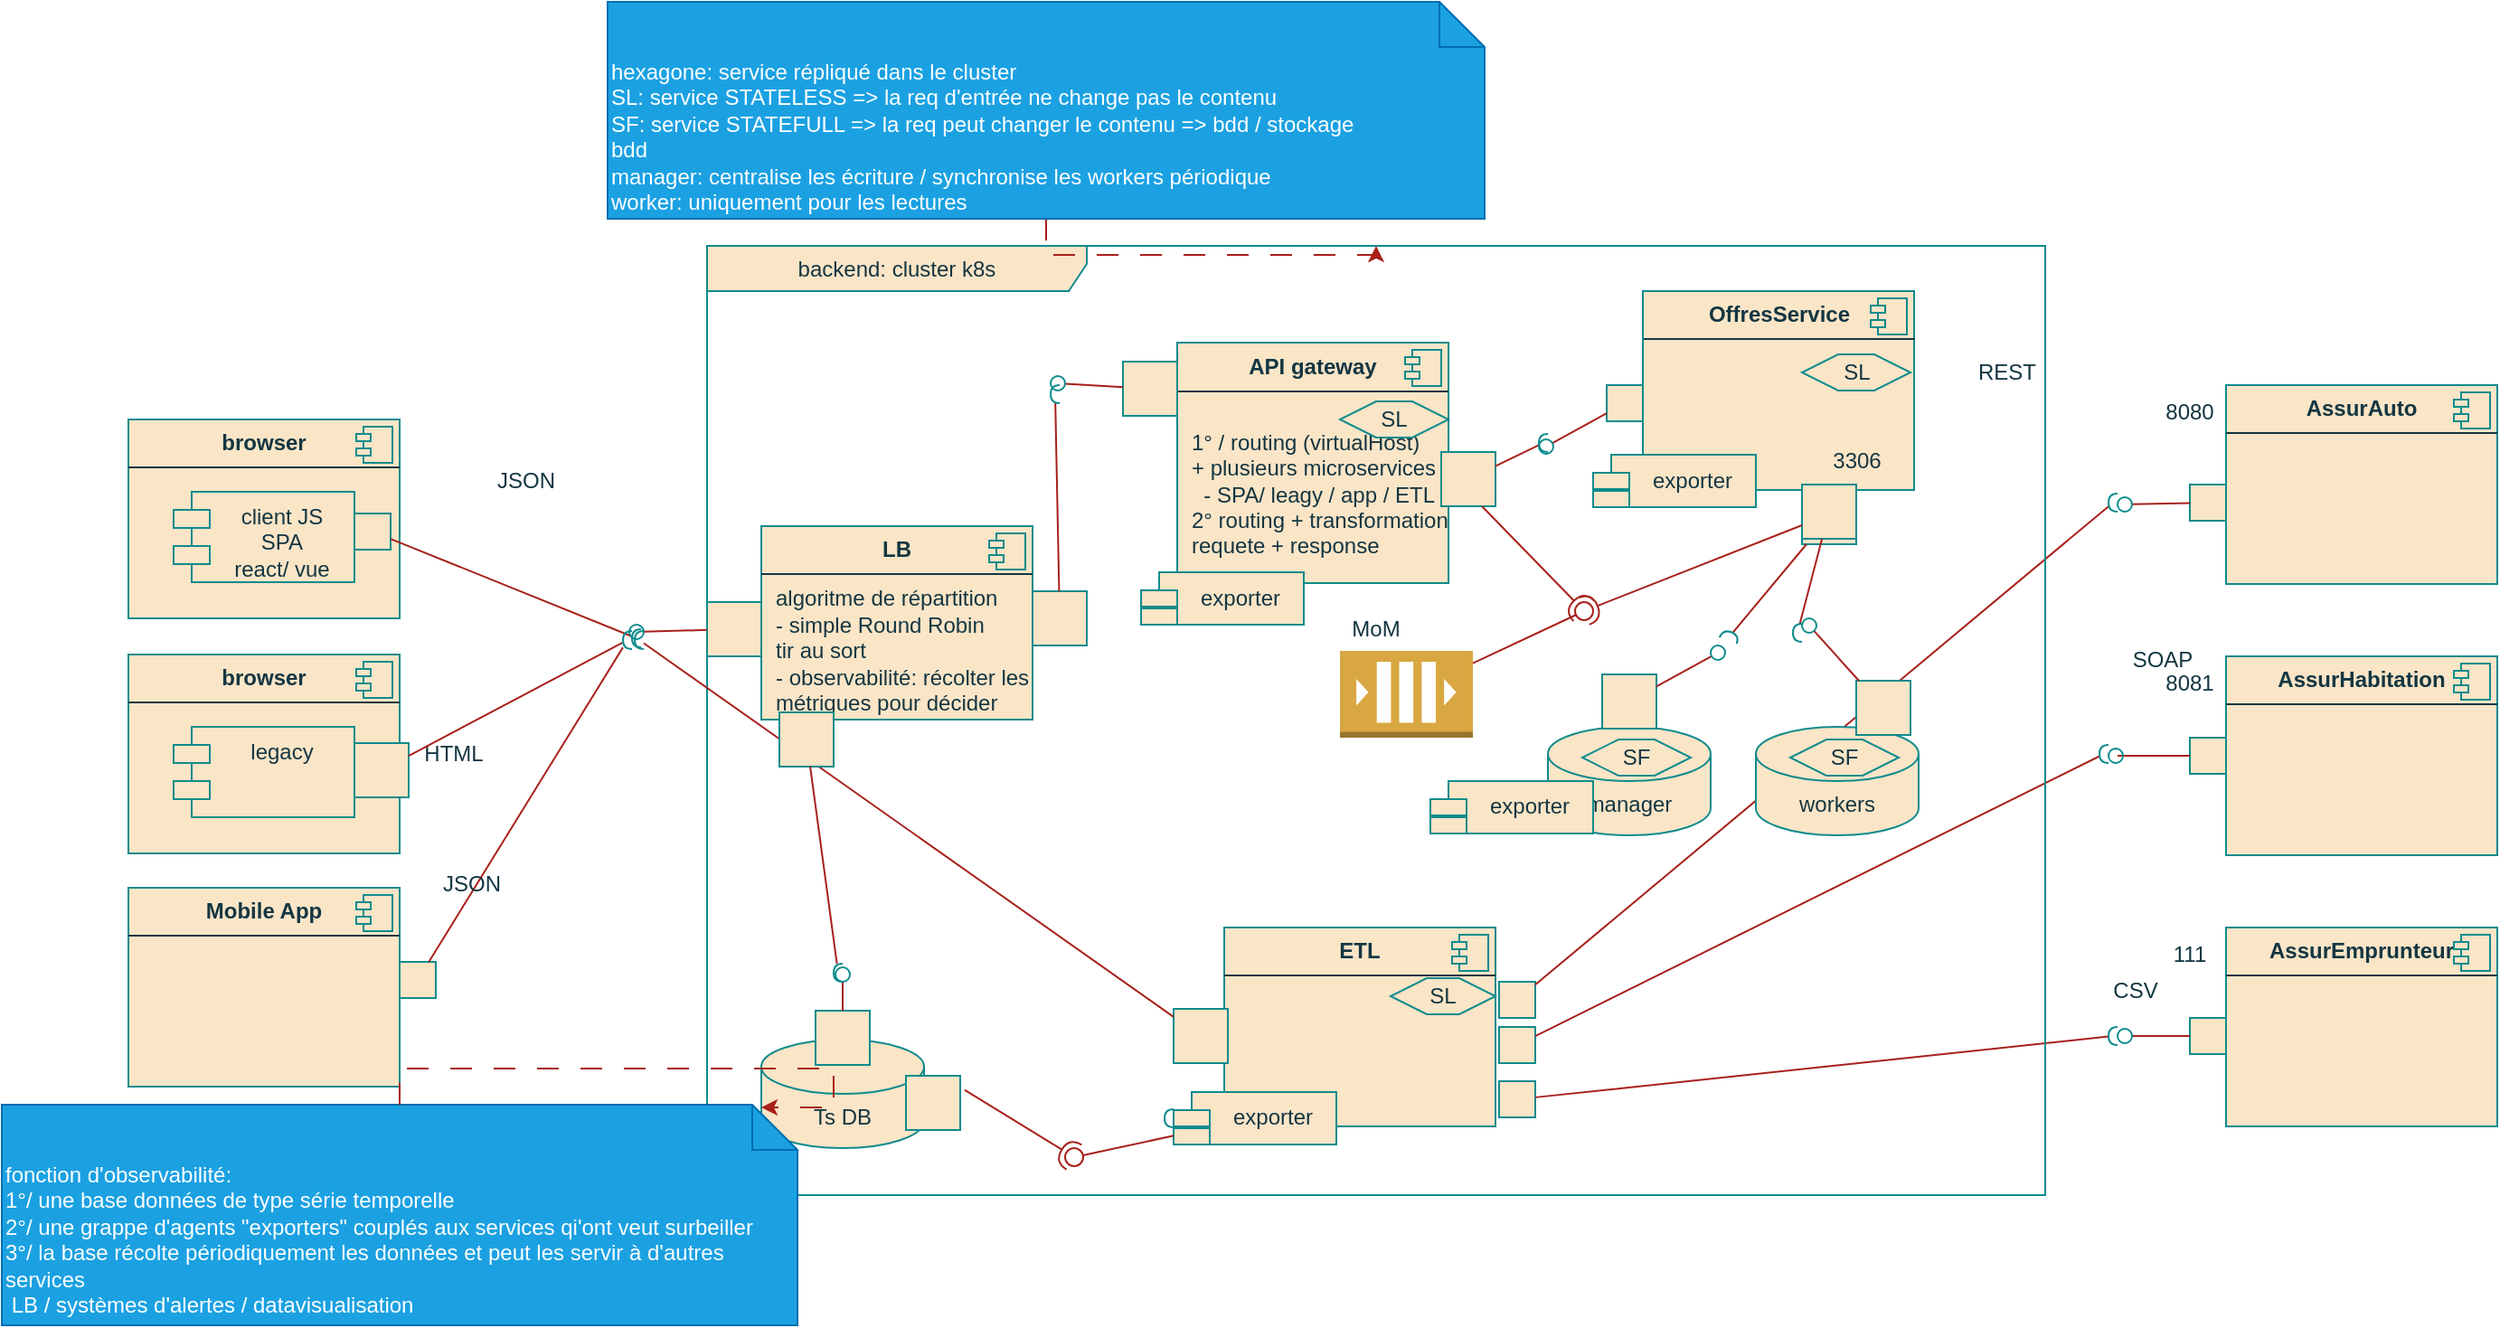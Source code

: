 <mxfile version="28.2.8">
  <diagram name="Page-1" id="EYg3MqegUCzYYS_CXkTB">
    <mxGraphModel dx="2543" dy="912" grid="1" gridSize="10" guides="1" tooltips="1" connect="1" arrows="1" fold="1" page="1" pageScale="1" pageWidth="827" pageHeight="1169" math="0" shadow="0">
      <root>
        <mxCell id="0" />
        <mxCell id="1" parent="0" />
        <mxCell id="wHHLx8FjQf187PXlfKUF-317" value="&lt;p style=&quot;margin:0px;margin-top:6px;text-align:center;&quot;&gt;&lt;b&gt;browser&lt;/b&gt;&lt;/p&gt;&lt;hr size=&quot;1&quot; style=&quot;border-style:solid;&quot;&gt;&lt;p style=&quot;margin:0px;margin-left:8px;&quot;&gt;&lt;br&gt;&lt;/p&gt;" style="align=left;overflow=fill;html=1;dropTarget=0;whiteSpace=wrap;strokeColor=#0F8B8D;fontColor=#143642;fillColor=#FAE5C7;labelBackgroundColor=none;" parent="1" vertex="1">
          <mxGeometry x="-400" y="341" width="150" height="110" as="geometry" />
        </mxCell>
        <mxCell id="wHHLx8FjQf187PXlfKUF-318" value="" style="shape=component;jettyWidth=8;jettyHeight=4;strokeColor=#0F8B8D;fontColor=#143642;fillColor=#FAE5C7;labelBackgroundColor=none;" parent="wHHLx8FjQf187PXlfKUF-317" vertex="1">
          <mxGeometry x="1" width="20" height="20" relative="1" as="geometry">
            <mxPoint x="-24" y="4" as="offset" />
          </mxGeometry>
        </mxCell>
        <mxCell id="wHHLx8FjQf187PXlfKUF-319" value="&lt;p style=&quot;margin:0px;margin-top:6px;text-align:center;&quot;&gt;&lt;b&gt;Mobile App&lt;/b&gt;&lt;/p&gt;&lt;hr size=&quot;1&quot; style=&quot;border-style:solid;&quot;&gt;&lt;p style=&quot;margin:0px;margin-left:8px;&quot;&gt;&lt;br&gt;&lt;/p&gt;" style="align=left;overflow=fill;html=1;dropTarget=0;whiteSpace=wrap;strokeColor=#0F8B8D;fontColor=#143642;fillColor=#FAE5C7;labelBackgroundColor=none;" parent="1" vertex="1">
          <mxGeometry x="-400" y="600" width="150" height="110" as="geometry" />
        </mxCell>
        <mxCell id="wHHLx8FjQf187PXlfKUF-320" value="" style="shape=component;jettyWidth=8;jettyHeight=4;strokeColor=#0F8B8D;fontColor=#143642;fillColor=#FAE5C7;labelBackgroundColor=none;" parent="wHHLx8FjQf187PXlfKUF-319" vertex="1">
          <mxGeometry x="1" width="20" height="20" relative="1" as="geometry">
            <mxPoint x="-24" y="4" as="offset" />
          </mxGeometry>
        </mxCell>
        <mxCell id="wHHLx8FjQf187PXlfKUF-321" value="&lt;div&gt;client JS&lt;/div&gt;&lt;div&gt;SPA&lt;/div&gt;&lt;div&gt;react/ vue&lt;/div&gt;" style="shape=module;align=left;spacingLeft=20;align=center;verticalAlign=top;whiteSpace=wrap;html=1;strokeColor=#0F8B8D;fontColor=#143642;fillColor=#FAE5C7;labelBackgroundColor=none;" parent="1" vertex="1">
          <mxGeometry x="-375" y="381" width="100" height="50" as="geometry" />
        </mxCell>
        <mxCell id="wHHLx8FjQf187PXlfKUF-322" value="&lt;p style=&quot;margin:0px;margin-top:6px;text-align:center;&quot;&gt;&lt;b&gt;OffresService&lt;/b&gt;&lt;/p&gt;&lt;hr size=&quot;1&quot; style=&quot;border-style:solid;&quot;&gt;&lt;p style=&quot;margin:0px;margin-left:8px;&quot;&gt;&lt;br&gt;&lt;/p&gt;" style="align=left;overflow=fill;html=1;dropTarget=0;whiteSpace=wrap;strokeColor=#0F8B8D;fontColor=#143642;fillColor=#FAE5C7;labelBackgroundColor=none;" parent="1" vertex="1">
          <mxGeometry x="437.5" y="270" width="150" height="110" as="geometry" />
        </mxCell>
        <mxCell id="wHHLx8FjQf187PXlfKUF-323" value="" style="shape=component;jettyWidth=8;jettyHeight=4;strokeColor=#0F8B8D;fontColor=#143642;fillColor=#FAE5C7;labelBackgroundColor=none;" parent="wHHLx8FjQf187PXlfKUF-322" vertex="1">
          <mxGeometry x="1" width="20" height="20" relative="1" as="geometry">
            <mxPoint x="-24" y="4" as="offset" />
          </mxGeometry>
        </mxCell>
        <mxCell id="wHHLx8FjQf187PXlfKUF-324" value="&lt;p style=&quot;margin:0px;margin-top:6px;text-align:center;&quot;&gt;&lt;b&gt;AssurAuto&lt;/b&gt;&lt;/p&gt;&lt;hr size=&quot;1&quot; style=&quot;border-style:solid;&quot;&gt;&lt;p style=&quot;margin:0px;margin-left:8px;&quot;&gt;&lt;br&gt;&lt;/p&gt;" style="align=left;overflow=fill;html=1;dropTarget=0;whiteSpace=wrap;strokeColor=#0F8B8D;fontColor=#143642;fillColor=#FAE5C7;labelBackgroundColor=none;" parent="1" vertex="1">
          <mxGeometry x="760" y="322" width="150" height="110" as="geometry" />
        </mxCell>
        <mxCell id="wHHLx8FjQf187PXlfKUF-325" value="" style="shape=component;jettyWidth=8;jettyHeight=4;strokeColor=#0F8B8D;fontColor=#143642;fillColor=#FAE5C7;labelBackgroundColor=none;" parent="wHHLx8FjQf187PXlfKUF-324" vertex="1">
          <mxGeometry x="1" width="20" height="20" relative="1" as="geometry">
            <mxPoint x="-24" y="4" as="offset" />
          </mxGeometry>
        </mxCell>
        <mxCell id="wHHLx8FjQf187PXlfKUF-326" value="&lt;p style=&quot;margin:0px;margin-top:6px;text-align:center;&quot;&gt;&lt;b&gt;AssurHabitation&lt;/b&gt;&lt;/p&gt;&lt;hr size=&quot;1&quot; style=&quot;border-style:solid;&quot;&gt;&lt;p style=&quot;margin:0px;margin-left:8px;&quot;&gt;&lt;br&gt;&lt;/p&gt;" style="align=left;overflow=fill;html=1;dropTarget=0;whiteSpace=wrap;strokeColor=#0F8B8D;fontColor=#143642;fillColor=#FAE5C7;labelBackgroundColor=none;" parent="1" vertex="1">
          <mxGeometry x="760" y="472" width="150" height="110" as="geometry" />
        </mxCell>
        <mxCell id="wHHLx8FjQf187PXlfKUF-327" value="" style="shape=component;jettyWidth=8;jettyHeight=4;strokeColor=#0F8B8D;fontColor=#143642;fillColor=#FAE5C7;labelBackgroundColor=none;" parent="wHHLx8FjQf187PXlfKUF-326" vertex="1">
          <mxGeometry x="1" width="20" height="20" relative="1" as="geometry">
            <mxPoint x="-24" y="4" as="offset" />
          </mxGeometry>
        </mxCell>
        <mxCell id="wHHLx8FjQf187PXlfKUF-328" value="&lt;p style=&quot;margin:0px;margin-top:6px;text-align:center;&quot;&gt;&lt;b&gt;AssurEmprunteur&lt;/b&gt;&lt;/p&gt;&lt;hr size=&quot;1&quot; style=&quot;border-style:solid;&quot;&gt;&lt;p style=&quot;margin:0px;margin-left:8px;&quot;&gt;&lt;br&gt;&lt;/p&gt;" style="align=left;overflow=fill;html=1;dropTarget=0;whiteSpace=wrap;strokeColor=#0F8B8D;fontColor=#143642;fillColor=#FAE5C7;labelBackgroundColor=none;" parent="1" vertex="1">
          <mxGeometry x="760" y="622" width="150" height="110" as="geometry" />
        </mxCell>
        <mxCell id="wHHLx8FjQf187PXlfKUF-329" value="" style="shape=component;jettyWidth=8;jettyHeight=4;strokeColor=#0F8B8D;fontColor=#143642;fillColor=#FAE5C7;labelBackgroundColor=none;" parent="wHHLx8FjQf187PXlfKUF-328" vertex="1">
          <mxGeometry x="1" width="20" height="20" relative="1" as="geometry">
            <mxPoint x="-24" y="4" as="offset" />
          </mxGeometry>
        </mxCell>
        <mxCell id="wHHLx8FjQf187PXlfKUF-337" value="" style="html=1;rounded=0;strokeColor=#0F8B8D;fontColor=#143642;fillColor=#FAE5C7;labelBackgroundColor=none;" parent="1" vertex="1">
          <mxGeometry x="417.5" y="322" width="20" height="20" as="geometry" />
        </mxCell>
        <mxCell id="wHHLx8FjQf187PXlfKUF-338" value="" style="endArrow=none;html=1;rounded=0;align=center;verticalAlign=top;endFill=0;labelBackgroundColor=none;endSize=2;strokeColor=#A8201A;fontColor=default;fillColor=#FAE5C7;" parent="1" source="wHHLx8FjQf187PXlfKUF-337" target="wHHLx8FjQf187PXlfKUF-339" edge="1">
          <mxGeometry relative="1" as="geometry" />
        </mxCell>
        <mxCell id="wHHLx8FjQf187PXlfKUF-339" value="" style="ellipse;html=1;fontSize=11;align=center;fillColor=none;points=[];aspect=fixed;resizable=0;verticalAlign=bottom;labelPosition=center;verticalLabelPosition=top;flipH=1;strokeColor=#0F8B8D;fontColor=#143642;labelBackgroundColor=none;" parent="1" vertex="1">
          <mxGeometry x="380" y="352" width="8" height="8" as="geometry" />
        </mxCell>
        <mxCell id="wHHLx8FjQf187PXlfKUF-340" value="" style="html=1;rounded=0;strokeColor=#0F8B8D;fontColor=#143642;fillColor=#FAE5C7;labelBackgroundColor=none;" parent="1" vertex="1">
          <mxGeometry x="-275" y="393" width="20" height="20" as="geometry" />
        </mxCell>
        <mxCell id="wHHLx8FjQf187PXlfKUF-341" value="" style="endArrow=none;html=1;rounded=0;align=center;verticalAlign=top;endFill=0;labelBackgroundColor=none;endSize=2;strokeColor=#A8201A;fontColor=default;fillColor=#FAE5C7;" parent="1" source="wHHLx8FjQf187PXlfKUF-340" target="wHHLx8FjQf187PXlfKUF-342" edge="1">
          <mxGeometry relative="1" as="geometry" />
        </mxCell>
        <mxCell id="wHHLx8FjQf187PXlfKUF-342" value="" style="shape=requiredInterface;html=1;fontSize=11;align=center;fillColor=none;points=[];aspect=fixed;resizable=0;verticalAlign=bottom;labelPosition=center;verticalLabelPosition=top;flipH=1;strokeColor=#0F8B8D;fontColor=#143642;labelBackgroundColor=none;" parent="1" vertex="1">
          <mxGeometry x="-121.5" y="457" width="5" height="10" as="geometry" />
        </mxCell>
        <mxCell id="wHHLx8FjQf187PXlfKUF-343" value="" style="html=1;rounded=0;strokeColor=#0F8B8D;fontColor=#143642;fillColor=#FAE5C7;labelBackgroundColor=none;" parent="1" vertex="1">
          <mxGeometry x="-250" y="641" width="20" height="20" as="geometry" />
        </mxCell>
        <mxCell id="wHHLx8FjQf187PXlfKUF-344" value="" style="endArrow=none;html=1;rounded=0;align=center;verticalAlign=top;endFill=0;labelBackgroundColor=none;endSize=2;strokeColor=#A8201A;fontColor=default;fillColor=#FAE5C7;" parent="1" source="wHHLx8FjQf187PXlfKUF-343" target="wHHLx8FjQf187PXlfKUF-345" edge="1">
          <mxGeometry relative="1" as="geometry" />
        </mxCell>
        <mxCell id="wHHLx8FjQf187PXlfKUF-346" value="" style="html=1;rounded=0;strokeColor=#0F8B8D;fontColor=#143642;fillColor=#FAE5C7;labelBackgroundColor=none;" parent="1" vertex="1">
          <mxGeometry x="740" y="377" width="20" height="20" as="geometry" />
        </mxCell>
        <mxCell id="wHHLx8FjQf187PXlfKUF-347" value="" style="endArrow=none;html=1;rounded=0;align=center;verticalAlign=top;endFill=0;labelBackgroundColor=none;endSize=2;strokeColor=#A8201A;fontColor=default;fillColor=#FAE5C7;" parent="1" source="wHHLx8FjQf187PXlfKUF-346" target="wHHLx8FjQf187PXlfKUF-348" edge="1">
          <mxGeometry relative="1" as="geometry" />
        </mxCell>
        <mxCell id="wHHLx8FjQf187PXlfKUF-348" value="" style="ellipse;html=1;fontSize=11;align=center;fillColor=none;points=[];aspect=fixed;resizable=0;verticalAlign=bottom;labelPosition=center;verticalLabelPosition=top;flipH=1;strokeColor=#0F8B8D;fontColor=#143642;labelBackgroundColor=none;" parent="1" vertex="1">
          <mxGeometry x="700" y="384" width="8" height="8" as="geometry" />
        </mxCell>
        <mxCell id="wHHLx8FjQf187PXlfKUF-349" value="" style="html=1;rounded=0;strokeColor=#0F8B8D;fontColor=#143642;fillColor=#FAE5C7;labelBackgroundColor=none;" parent="1" vertex="1">
          <mxGeometry x="358" y="652" width="20" height="20" as="geometry" />
        </mxCell>
        <mxCell id="wHHLx8FjQf187PXlfKUF-350" value="" style="endArrow=none;html=1;rounded=0;align=center;verticalAlign=top;endFill=0;labelBackgroundColor=none;endSize=2;strokeColor=#A8201A;fontColor=default;fillColor=#FAE5C7;" parent="1" source="wHHLx8FjQf187PXlfKUF-349" target="wHHLx8FjQf187PXlfKUF-351" edge="1">
          <mxGeometry relative="1" as="geometry" />
        </mxCell>
        <mxCell id="wHHLx8FjQf187PXlfKUF-351" value="" style="shape=requiredInterface;html=1;fontSize=11;align=center;fillColor=none;points=[];aspect=fixed;resizable=0;verticalAlign=bottom;labelPosition=center;verticalLabelPosition=top;flipH=1;strokeColor=#0F8B8D;fontColor=#143642;labelBackgroundColor=none;" parent="1" vertex="1">
          <mxGeometry x="695" y="382" width="5" height="10" as="geometry" />
        </mxCell>
        <mxCell id="wHHLx8FjQf187PXlfKUF-352" value="" style="html=1;rounded=0;strokeColor=#0F8B8D;fontColor=#143642;fillColor=#FAE5C7;labelBackgroundColor=none;" parent="1" vertex="1">
          <mxGeometry x="358" y="677" width="20" height="20" as="geometry" />
        </mxCell>
        <mxCell id="wHHLx8FjQf187PXlfKUF-353" value="" style="endArrow=none;html=1;rounded=0;align=center;verticalAlign=top;endFill=0;labelBackgroundColor=none;endSize=2;strokeColor=#A8201A;fontColor=default;fillColor=#FAE5C7;" parent="1" source="wHHLx8FjQf187PXlfKUF-352" target="wHHLx8FjQf187PXlfKUF-354" edge="1">
          <mxGeometry relative="1" as="geometry" />
        </mxCell>
        <mxCell id="wHHLx8FjQf187PXlfKUF-354" value="" style="shape=requiredInterface;html=1;fontSize=11;align=center;fillColor=none;points=[];aspect=fixed;resizable=0;verticalAlign=bottom;labelPosition=center;verticalLabelPosition=top;flipH=1;strokeColor=#0F8B8D;fontColor=#143642;labelBackgroundColor=none;" parent="1" vertex="1">
          <mxGeometry x="690" y="521" width="5" height="10" as="geometry" />
        </mxCell>
        <mxCell id="wHHLx8FjQf187PXlfKUF-355" value="" style="html=1;rounded=0;strokeColor=#0F8B8D;fontColor=#143642;fillColor=#FAE5C7;labelBackgroundColor=none;" parent="1" vertex="1">
          <mxGeometry x="740" y="517" width="20" height="20" as="geometry" />
        </mxCell>
        <mxCell id="wHHLx8FjQf187PXlfKUF-356" value="" style="endArrow=none;html=1;rounded=0;align=center;verticalAlign=top;endFill=0;labelBackgroundColor=none;endSize=2;strokeColor=#A8201A;fontColor=default;fillColor=#FAE5C7;" parent="1" source="wHHLx8FjQf187PXlfKUF-357" edge="1">
          <mxGeometry relative="1" as="geometry">
            <mxPoint x="700" y="527" as="targetPoint" />
          </mxGeometry>
        </mxCell>
        <mxCell id="wHHLx8FjQf187PXlfKUF-358" value="" style="endArrow=none;html=1;rounded=0;align=center;verticalAlign=top;endFill=0;labelBackgroundColor=none;endSize=2;strokeColor=#A8201A;fontColor=default;fillColor=#FAE5C7;" parent="1" source="wHHLx8FjQf187PXlfKUF-355" target="wHHLx8FjQf187PXlfKUF-357" edge="1">
          <mxGeometry relative="1" as="geometry">
            <mxPoint x="740" y="527" as="sourcePoint" />
            <mxPoint x="700" y="527" as="targetPoint" />
          </mxGeometry>
        </mxCell>
        <mxCell id="wHHLx8FjQf187PXlfKUF-357" value="" style="ellipse;html=1;fontSize=11;align=center;fillColor=none;points=[];aspect=fixed;resizable=0;verticalAlign=bottom;labelPosition=center;verticalLabelPosition=top;flipH=1;strokeColor=#0F8B8D;fontColor=#143642;labelBackgroundColor=none;" parent="1" vertex="1">
          <mxGeometry x="695" y="523" width="8" height="8" as="geometry" />
        </mxCell>
        <mxCell id="wHHLx8FjQf187PXlfKUF-359" value="" style="html=1;rounded=0;strokeColor=#0F8B8D;fontColor=#143642;fillColor=#FAE5C7;labelBackgroundColor=none;" parent="1" vertex="1">
          <mxGeometry x="740" y="672" width="20" height="20" as="geometry" />
        </mxCell>
        <mxCell id="wHHLx8FjQf187PXlfKUF-360" value="" style="endArrow=none;html=1;rounded=0;align=center;verticalAlign=top;endFill=0;labelBackgroundColor=none;endSize=2;strokeColor=#A8201A;fontColor=default;fillColor=#FAE5C7;" parent="1" source="wHHLx8FjQf187PXlfKUF-359" target="wHHLx8FjQf187PXlfKUF-361" edge="1">
          <mxGeometry relative="1" as="geometry" />
        </mxCell>
        <mxCell id="wHHLx8FjQf187PXlfKUF-361" value="" style="ellipse;html=1;fontSize=11;align=center;fillColor=none;points=[];aspect=fixed;resizable=0;verticalAlign=bottom;labelPosition=center;verticalLabelPosition=top;flipH=1;strokeColor=#0F8B8D;fontColor=#143642;labelBackgroundColor=none;" parent="1" vertex="1">
          <mxGeometry x="700" y="678" width="8" height="8" as="geometry" />
        </mxCell>
        <mxCell id="wHHLx8FjQf187PXlfKUF-362" value="" style="html=1;rounded=0;strokeColor=#0F8B8D;fontColor=#143642;fillColor=#FAE5C7;labelBackgroundColor=none;" parent="1" vertex="1">
          <mxGeometry x="358" y="707" width="20" height="20" as="geometry" />
        </mxCell>
        <mxCell id="wHHLx8FjQf187PXlfKUF-363" value="" style="endArrow=none;html=1;rounded=0;align=center;verticalAlign=top;endFill=0;labelBackgroundColor=none;endSize=2;strokeColor=#A8201A;fontColor=default;fillColor=#FAE5C7;" parent="1" source="wHHLx8FjQf187PXlfKUF-362" target="wHHLx8FjQf187PXlfKUF-364" edge="1">
          <mxGeometry relative="1" as="geometry" />
        </mxCell>
        <mxCell id="wHHLx8FjQf187PXlfKUF-364" value="" style="shape=requiredInterface;html=1;fontSize=11;align=center;fillColor=none;points=[];aspect=fixed;resizable=0;verticalAlign=bottom;labelPosition=center;verticalLabelPosition=top;flipH=1;strokeColor=#0F8B8D;fontColor=#143642;labelBackgroundColor=none;" parent="1" vertex="1">
          <mxGeometry x="695" y="677" width="5" height="10" as="geometry" />
        </mxCell>
        <mxCell id="wHHLx8FjQf187PXlfKUF-365" value="REST" style="text;html=1;whiteSpace=wrap;strokeColor=none;fillColor=none;align=center;verticalAlign=middle;rounded=0;fontColor=#143642;labelBackgroundColor=none;" parent="1" vertex="1">
          <mxGeometry x="609" y="300" width="60" height="30" as="geometry" />
        </mxCell>
        <mxCell id="wHHLx8FjQf187PXlfKUF-366" value="SOAP" style="text;html=1;whiteSpace=wrap;strokeColor=none;fillColor=none;align=center;verticalAlign=middle;rounded=0;fontColor=#143642;labelBackgroundColor=none;" parent="1" vertex="1">
          <mxGeometry x="695" y="459" width="60" height="30" as="geometry" />
        </mxCell>
        <mxCell id="wHHLx8FjQf187PXlfKUF-367" value="CSV" style="text;html=1;whiteSpace=wrap;strokeColor=none;fillColor=none;align=center;verticalAlign=middle;rounded=0;fontColor=#143642;labelBackgroundColor=none;" parent="1" vertex="1">
          <mxGeometry x="680" y="642" width="60" height="30" as="geometry" />
        </mxCell>
        <mxCell id="wHHLx8FjQf187PXlfKUF-369" value="manager" style="shape=cylinder3;whiteSpace=wrap;html=1;boundedLbl=1;backgroundOutline=1;size=15;strokeColor=#0F8B8D;fontColor=#143642;fillColor=#FAE5C7;labelBackgroundColor=none;" parent="1" vertex="1">
          <mxGeometry x="385" y="511" width="90" height="60" as="geometry" />
        </mxCell>
        <mxCell id="wHHLx8FjQf187PXlfKUF-377" value="3306" style="text;html=1;whiteSpace=wrap;strokeColor=none;fillColor=none;align=center;verticalAlign=middle;rounded=0;fontColor=#143642;labelBackgroundColor=none;" parent="1" vertex="1">
          <mxGeometry x="525.5" y="349" width="60" height="30" as="geometry" />
        </mxCell>
        <mxCell id="wHHLx8FjQf187PXlfKUF-378" value="111" style="text;html=1;whiteSpace=wrap;strokeColor=none;fillColor=none;align=center;verticalAlign=middle;rounded=0;fontColor=#143642;labelBackgroundColor=none;" parent="1" vertex="1">
          <mxGeometry x="710" y="622" width="60" height="30" as="geometry" />
        </mxCell>
        <mxCell id="wHHLx8FjQf187PXlfKUF-380" value="8081" style="text;html=1;whiteSpace=wrap;strokeColor=none;fillColor=none;align=center;verticalAlign=middle;rounded=0;fontColor=#143642;labelBackgroundColor=none;" parent="1" vertex="1">
          <mxGeometry x="710" y="472" width="60" height="30" as="geometry" />
        </mxCell>
        <mxCell id="wHHLx8FjQf187PXlfKUF-381" value="8080" style="text;html=1;whiteSpace=wrap;strokeColor=none;fillColor=none;align=center;verticalAlign=middle;rounded=0;fontColor=#143642;labelBackgroundColor=none;" parent="1" vertex="1">
          <mxGeometry x="710" y="322" width="60" height="30" as="geometry" />
        </mxCell>
        <mxCell id="YbxOh7yJ6creDO0HIEOD-1" value="backend: cluster k8s" style="shape=umlFrame;whiteSpace=wrap;html=1;pointerEvents=0;labelBackgroundColor=none;fillColor=#FAE5C7;strokeColor=#0F8B8D;fontColor=#143642;width=210;height=25;" parent="1" vertex="1">
          <mxGeometry x="-80" y="245" width="740" height="525" as="geometry" />
        </mxCell>
        <mxCell id="YbxOh7yJ6creDO0HIEOD-2" value="&lt;p style=&quot;margin:0px;margin-top:6px;text-align:center;&quot;&gt;&lt;b&gt;browser&lt;/b&gt;&lt;/p&gt;&lt;hr size=&quot;1&quot; style=&quot;border-style:solid;&quot;&gt;&lt;p style=&quot;margin:0px;margin-left:8px;&quot;&gt;&lt;br&gt;&lt;/p&gt;" style="align=left;overflow=fill;html=1;dropTarget=0;whiteSpace=wrap;strokeColor=#0F8B8D;fontColor=#143642;fillColor=#FAE5C7;labelBackgroundColor=none;" parent="1" vertex="1">
          <mxGeometry x="-400" y="471" width="150" height="110" as="geometry" />
        </mxCell>
        <mxCell id="YbxOh7yJ6creDO0HIEOD-3" value="" style="shape=component;jettyWidth=8;jettyHeight=4;strokeColor=#0F8B8D;fontColor=#143642;fillColor=#FAE5C7;labelBackgroundColor=none;" parent="YbxOh7yJ6creDO0HIEOD-2" vertex="1">
          <mxGeometry x="1" width="20" height="20" relative="1" as="geometry">
            <mxPoint x="-24" y="4" as="offset" />
          </mxGeometry>
        </mxCell>
        <mxCell id="YbxOh7yJ6creDO0HIEOD-4" value="legacy" style="shape=module;align=left;spacingLeft=20;align=center;verticalAlign=top;whiteSpace=wrap;html=1;strokeColor=#0F8B8D;fontColor=#143642;fillColor=#FAE5C7;labelBackgroundColor=none;" parent="1" vertex="1">
          <mxGeometry x="-375" y="511" width="100" height="50" as="geometry" />
        </mxCell>
        <mxCell id="YbxOh7yJ6creDO0HIEOD-6" value="" style="html=1;rounded=0;strokeColor=#0F8B8D;fontColor=#143642;fillColor=#FAE5C7;labelBackgroundColor=none;" parent="1" vertex="1">
          <mxGeometry x="-275" y="520" width="30" height="30" as="geometry" />
        </mxCell>
        <mxCell id="YbxOh7yJ6creDO0HIEOD-9" value="JSON" style="text;html=1;whiteSpace=wrap;strokeColor=none;fillColor=none;align=center;verticalAlign=middle;rounded=0;fontColor=#143642;labelBackgroundColor=none;" parent="1" vertex="1">
          <mxGeometry x="-210" y="360" width="60" height="30" as="geometry" />
        </mxCell>
        <mxCell id="YbxOh7yJ6creDO0HIEOD-10" value="JSON" style="text;html=1;whiteSpace=wrap;strokeColor=none;fillColor=none;align=center;verticalAlign=middle;rounded=0;fontColor=#143642;labelBackgroundColor=none;" parent="1" vertex="1">
          <mxGeometry x="-240" y="583" width="60" height="30" as="geometry" />
        </mxCell>
        <mxCell id="YbxOh7yJ6creDO0HIEOD-11" value="HTML" style="text;html=1;whiteSpace=wrap;strokeColor=none;fillColor=none;align=center;verticalAlign=middle;rounded=0;fontColor=#143642;labelBackgroundColor=none;" parent="1" vertex="1">
          <mxGeometry x="-250" y="511" width="60" height="30" as="geometry" />
        </mxCell>
        <mxCell id="YbxOh7yJ6creDO0HIEOD-12" value="&lt;p style=&quot;margin:0px;margin-top:6px;text-align:center;&quot;&gt;&lt;b&gt;ETL&lt;/b&gt;&lt;/p&gt;&lt;hr size=&quot;1&quot; style=&quot;border-style:solid;&quot;&gt;&lt;p style=&quot;margin:0px;margin-left:8px;&quot;&gt;&lt;br&gt;&lt;/p&gt;" style="align=left;overflow=fill;html=1;dropTarget=0;whiteSpace=wrap;strokeColor=#0F8B8D;fontColor=#143642;fillColor=#FAE5C7;labelBackgroundColor=none;" parent="1" vertex="1">
          <mxGeometry x="206" y="622" width="150" height="110" as="geometry" />
        </mxCell>
        <mxCell id="YbxOh7yJ6creDO0HIEOD-13" value="" style="shape=component;jettyWidth=8;jettyHeight=4;strokeColor=#0F8B8D;fontColor=#143642;fillColor=#FAE5C7;labelBackgroundColor=none;" parent="YbxOh7yJ6creDO0HIEOD-12" vertex="1">
          <mxGeometry x="1" width="20" height="20" relative="1" as="geometry">
            <mxPoint x="-24" y="4" as="offset" />
          </mxGeometry>
        </mxCell>
        <mxCell id="YbxOh7yJ6creDO0HIEOD-20" value="&lt;p style=&quot;margin:0px;margin-top:6px;text-align:center;&quot;&gt;&lt;b&gt;API gateway&lt;/b&gt;&lt;/p&gt;&lt;hr size=&quot;1&quot; style=&quot;border-style:solid;&quot;&gt;&lt;p style=&quot;margin:0px;margin-left:8px;&quot;&gt;&lt;br&gt;&lt;/p&gt;&lt;p style=&quot;margin:0px;margin-left:8px;&quot;&gt;1° / routing (virtualHost)&lt;/p&gt;&lt;p style=&quot;margin:0px;margin-left:8px;&quot;&gt;+ plusieurs microservices&amp;nbsp;&lt;/p&gt;&lt;p style=&quot;margin:0px;margin-left:8px;&quot;&gt;&amp;nbsp; - SPA/ leagy / app / ETL&lt;/p&gt;&lt;p style=&quot;margin:0px;margin-left:8px;&quot;&gt;2° routing + transformation requete + response&lt;/p&gt;" style="align=left;overflow=fill;html=1;dropTarget=0;whiteSpace=wrap;strokeColor=#0F8B8D;fontColor=#143642;fillColor=#FAE5C7;labelBackgroundColor=none;" parent="1" vertex="1">
          <mxGeometry x="180" y="298.5" width="150" height="133" as="geometry" />
        </mxCell>
        <mxCell id="YbxOh7yJ6creDO0HIEOD-21" value="" style="shape=component;jettyWidth=8;jettyHeight=4;strokeColor=#0F8B8D;fontColor=#143642;fillColor=#FAE5C7;labelBackgroundColor=none;" parent="YbxOh7yJ6creDO0HIEOD-20" vertex="1">
          <mxGeometry x="1" width="20" height="20" relative="1" as="geometry">
            <mxPoint x="-24" y="4" as="offset" />
          </mxGeometry>
        </mxCell>
        <mxCell id="YbxOh7yJ6creDO0HIEOD-25" value="" style="endArrow=none;html=1;rounded=0;align=center;verticalAlign=top;endFill=0;labelBackgroundColor=none;endSize=2;strokeColor=#A8201A;fontColor=default;fillColor=#FAE5C7;" parent="1" source="YbxOh7yJ6creDO0HIEOD-6" target="wHHLx8FjQf187PXlfKUF-345" edge="1">
          <mxGeometry relative="1" as="geometry">
            <mxPoint x="-85" y="505" as="sourcePoint" />
            <mxPoint x="65" y="436" as="targetPoint" />
          </mxGeometry>
        </mxCell>
        <mxCell id="wHHLx8FjQf187PXlfKUF-345" value="" style="shape=requiredInterface;html=1;fontSize=11;align=center;fillColor=none;points=[];aspect=fixed;resizable=0;verticalAlign=bottom;labelPosition=center;verticalLabelPosition=top;flipH=1;strokeColor=#0F8B8D;fontColor=#143642;labelBackgroundColor=none;" parent="1" vertex="1">
          <mxGeometry x="-126.5" y="458" width="5" height="10" as="geometry" />
        </mxCell>
        <mxCell id="YbxOh7yJ6creDO0HIEOD-27" value="" style="html=1;rounded=0;strokeColor=#0F8B8D;fontColor=#143642;fillColor=#FAE5C7;labelBackgroundColor=none;" parent="1" vertex="1">
          <mxGeometry x="415" y="482" width="30" height="30" as="geometry" />
        </mxCell>
        <mxCell id="YbxOh7yJ6creDO0HIEOD-28" value="" style="endArrow=none;html=1;rounded=0;align=center;verticalAlign=top;endFill=0;labelBackgroundColor=none;endSize=2;strokeColor=#A8201A;fontColor=default;fillColor=#FAE5C7;" parent="1" source="YbxOh7yJ6creDO0HIEOD-27" target="YbxOh7yJ6creDO0HIEOD-29" edge="1">
          <mxGeometry relative="1" as="geometry" />
        </mxCell>
        <mxCell id="YbxOh7yJ6creDO0HIEOD-29" value="" style="ellipse;html=1;fontSize=11;align=center;fillColor=none;points=[];aspect=fixed;resizable=0;verticalAlign=bottom;labelPosition=center;verticalLabelPosition=top;flipH=1;strokeColor=#0F8B8D;fontColor=#143642;labelBackgroundColor=none;" parent="1" vertex="1">
          <mxGeometry x="475" y="466" width="8" height="8" as="geometry" />
        </mxCell>
        <mxCell id="YbxOh7yJ6creDO0HIEOD-32" value="" style="html=1;rounded=0;strokeColor=#0F8B8D;fontColor=#143642;fillColor=#FAE5C7;labelBackgroundColor=none;" parent="1" vertex="1">
          <mxGeometry x="525.5" y="380" width="30" height="30" as="geometry" />
        </mxCell>
        <mxCell id="YbxOh7yJ6creDO0HIEOD-33" value="" style="endArrow=none;html=1;rounded=0;align=center;verticalAlign=top;endFill=0;labelBackgroundColor=none;endSize=2;strokeColor=#A8201A;fontColor=default;fillColor=#FAE5C7;" parent="1" source="YbxOh7yJ6creDO0HIEOD-32" target="YbxOh7yJ6creDO0HIEOD-34" edge="1">
          <mxGeometry relative="1" as="geometry" />
        </mxCell>
        <mxCell id="YbxOh7yJ6creDO0HIEOD-34" value="" style="shape=requiredInterface;html=1;fontSize=11;align=center;fillColor=none;points=[];aspect=fixed;resizable=0;verticalAlign=bottom;labelPosition=center;verticalLabelPosition=top;flipH=1;strokeColor=#0F8B8D;fontColor=#143642;labelBackgroundColor=none;rotation=110;" parent="1" vertex="1">
          <mxGeometry x="483" y="456" width="5" height="10" as="geometry" />
        </mxCell>
        <mxCell id="YbxOh7yJ6creDO0HIEOD-35" value="" style="html=1;rounded=0;strokeColor=#0F8B8D;fontColor=#143642;fillColor=#FAE5C7;labelBackgroundColor=none;" parent="1" vertex="1">
          <mxGeometry x="326" y="359" width="30" height="30" as="geometry" />
        </mxCell>
        <mxCell id="YbxOh7yJ6creDO0HIEOD-36" value="" style="endArrow=none;html=1;rounded=0;align=center;verticalAlign=top;endFill=0;labelBackgroundColor=none;endSize=2;strokeColor=#A8201A;fontColor=default;fillColor=#FAE5C7;" parent="1" source="YbxOh7yJ6creDO0HIEOD-35" target="YbxOh7yJ6creDO0HIEOD-37" edge="1">
          <mxGeometry relative="1" as="geometry" />
        </mxCell>
        <mxCell id="YbxOh7yJ6creDO0HIEOD-37" value="" style="shape=requiredInterface;html=1;fontSize=11;align=center;fillColor=none;points=[];aspect=fixed;resizable=0;verticalAlign=bottom;labelPosition=center;verticalLabelPosition=top;flipH=1;strokeColor=#0F8B8D;fontColor=#143642;labelBackgroundColor=none;" parent="1" vertex="1">
          <mxGeometry x="380" y="349" width="5" height="10" as="geometry" />
        </mxCell>
        <mxCell id="YbxOh7yJ6creDO0HIEOD-38" value="SL" style="shape=hexagon;perimeter=hexagonPerimeter2;whiteSpace=wrap;html=1;fixedSize=1;strokeColor=#0F8B8D;fontColor=#143642;fillColor=#FAE5C7;labelBackgroundColor=none;" parent="1" vertex="1">
          <mxGeometry x="525.5" y="305" width="60" height="20" as="geometry" />
        </mxCell>
        <mxCell id="YbxOh7yJ6creDO0HIEOD-41" value="SL" style="shape=hexagon;perimeter=hexagonPerimeter2;whiteSpace=wrap;html=1;fixedSize=1;strokeColor=#0F8B8D;fontColor=#143642;fillColor=#FAE5C7;labelBackgroundColor=none;" parent="1" vertex="1">
          <mxGeometry x="270" y="331" width="60" height="20" as="geometry" />
        </mxCell>
        <mxCell id="YbxOh7yJ6creDO0HIEOD-42" value="SL" style="shape=hexagon;perimeter=hexagonPerimeter2;whiteSpace=wrap;html=1;fixedSize=1;strokeColor=#0F8B8D;fontColor=#143642;fillColor=#FAE5C7;labelBackgroundColor=none;" parent="1" vertex="1">
          <mxGeometry x="298" y="650" width="58" height="20" as="geometry" />
        </mxCell>
        <mxCell id="YbxOh7yJ6creDO0HIEOD-43" value="SF" style="shape=hexagon;perimeter=hexagonPerimeter2;whiteSpace=wrap;html=1;fixedSize=1;strokeColor=#0F8B8D;fontColor=#143642;fillColor=#FAE5C7;labelBackgroundColor=none;" parent="1" vertex="1">
          <mxGeometry x="404" y="518" width="60" height="20" as="geometry" />
        </mxCell>
        <mxCell id="YbxOh7yJ6creDO0HIEOD-45" style="edgeStyle=orthogonalEdgeStyle;rounded=0;orthogonalLoop=1;jettySize=auto;html=1;strokeColor=#A8201A;fontColor=default;fillColor=#FAE5C7;dashed=1;dashPattern=12 12;labelBackgroundColor=none;" parent="1" source="YbxOh7yJ6creDO0HIEOD-44" target="YbxOh7yJ6creDO0HIEOD-1" edge="1">
          <mxGeometry relative="1" as="geometry">
            <mxPoint x="60" y="680" as="targetPoint" />
          </mxGeometry>
        </mxCell>
        <mxCell id="YbxOh7yJ6creDO0HIEOD-44" value="&lt;div align=&quot;left&quot;&gt;hexagone: service répliqué dans le cluster&lt;/div&gt;&lt;div align=&quot;left&quot;&gt;SL: service STATELESS =&amp;gt; la req d&#39;entrée ne change pas le contenu&amp;nbsp;&lt;/div&gt;&lt;div align=&quot;left&quot;&gt;SF: service STATEFULL =&amp;gt; la req peut changer le contenu =&amp;gt; bdd / stockage&lt;/div&gt;&lt;div&gt;bdd&lt;/div&gt;&lt;div&gt;manager: centralise les écriture / synchronise les workers périodique&lt;/div&gt;&lt;div&gt;worker: uniquement pour les lectures&lt;/div&gt;" style="shape=note2;boundedLbl=1;whiteSpace=wrap;html=1;size=25;verticalAlign=top;align=left;strokeColor=#006EAF;fontColor=#ffffff;fillColor=#1ba1e2;labelBackgroundColor=none;" parent="1" vertex="1">
          <mxGeometry x="-135" y="110" width="485" height="120" as="geometry" />
        </mxCell>
        <mxCell id="YbxOh7yJ6creDO0HIEOD-46" value="workers" style="shape=cylinder3;whiteSpace=wrap;html=1;boundedLbl=1;backgroundOutline=1;size=15;strokeColor=#0F8B8D;fontColor=#143642;fillColor=#FAE5C7;labelBackgroundColor=none;" parent="1" vertex="1">
          <mxGeometry x="500" y="511" width="90" height="60" as="geometry" />
        </mxCell>
        <mxCell id="YbxOh7yJ6creDO0HIEOD-47" value="SF" style="shape=hexagon;perimeter=hexagonPerimeter2;whiteSpace=wrap;html=1;fixedSize=1;strokeColor=#0F8B8D;fontColor=#143642;fillColor=#FAE5C7;labelBackgroundColor=none;" parent="1" vertex="1">
          <mxGeometry x="519" y="518" width="60" height="20" as="geometry" />
        </mxCell>
        <mxCell id="YbxOh7yJ6creDO0HIEOD-48" value="" style="html=1;rounded=0;strokeColor=#0F8B8D;fontColor=#143642;fillColor=#FAE5C7;labelBackgroundColor=none;" parent="1" vertex="1">
          <mxGeometry x="555.5" y="485.5" width="30" height="30" as="geometry" />
        </mxCell>
        <mxCell id="YbxOh7yJ6creDO0HIEOD-49" value="" style="endArrow=none;html=1;rounded=0;align=center;verticalAlign=top;endFill=0;labelBackgroundColor=none;endSize=2;strokeColor=#A8201A;fontColor=default;fillColor=#FAE5C7;" parent="1" source="YbxOh7yJ6creDO0HIEOD-48" target="YbxOh7yJ6creDO0HIEOD-50" edge="1">
          <mxGeometry relative="1" as="geometry" />
        </mxCell>
        <mxCell id="YbxOh7yJ6creDO0HIEOD-50" value="" style="ellipse;html=1;fontSize=11;align=center;fillColor=none;points=[];aspect=fixed;resizable=0;verticalAlign=bottom;labelPosition=center;verticalLabelPosition=top;flipH=1;strokeColor=#0F8B8D;fontColor=#143642;labelBackgroundColor=none;" parent="1" vertex="1">
          <mxGeometry x="525.5" y="451" width="8" height="8" as="geometry" />
        </mxCell>
        <mxCell id="YbxOh7yJ6creDO0HIEOD-51" value="" style="html=1;rounded=0;strokeColor=#0F8B8D;fontColor=#143642;fillColor=#FAE5C7;labelBackgroundColor=none;" parent="1" vertex="1">
          <mxGeometry x="525.5" y="377" width="30" height="30" as="geometry" />
        </mxCell>
        <mxCell id="YbxOh7yJ6creDO0HIEOD-52" value="" style="endArrow=none;html=1;rounded=0;align=center;verticalAlign=top;endFill=0;labelBackgroundColor=none;endSize=2;strokeColor=#A8201A;fontColor=default;fillColor=#FAE5C7;" parent="1" source="YbxOh7yJ6creDO0HIEOD-51" target="YbxOh7yJ6creDO0HIEOD-53" edge="1">
          <mxGeometry relative="1" as="geometry" />
        </mxCell>
        <mxCell id="YbxOh7yJ6creDO0HIEOD-53" value="" style="shape=requiredInterface;html=1;fontSize=11;align=center;fillColor=none;points=[];aspect=fixed;resizable=0;verticalAlign=bottom;labelPosition=center;verticalLabelPosition=top;flipH=1;strokeColor=#0F8B8D;fontColor=#143642;labelBackgroundColor=none;" parent="1" vertex="1">
          <mxGeometry x="520.5" y="454" width="5" height="10" as="geometry" />
        </mxCell>
        <mxCell id="YbxOh7yJ6creDO0HIEOD-55" value="&lt;p style=&quot;margin:0px;margin-top:6px;text-align:center;&quot;&gt;&lt;b&gt;LB&lt;/b&gt;&lt;/p&gt;&lt;hr size=&quot;1&quot; style=&quot;border-style:solid;&quot;&gt;&lt;p style=&quot;margin:0px;margin-left:8px;&quot;&gt;algoritme de répartition&lt;/p&gt;&lt;p style=&quot;margin:0px;margin-left:8px;&quot;&gt;- simple Round Robin&lt;/p&gt;&lt;p style=&quot;margin:0px;margin-left:8px;&quot;&gt;tir au sort&lt;/p&gt;&lt;p style=&quot;margin:0px;margin-left:8px;&quot;&gt;- observabilité: récolter les métriques pour décider&amp;nbsp;&lt;/p&gt;" style="align=left;overflow=fill;html=1;dropTarget=0;whiteSpace=wrap;strokeColor=#0F8B8D;fontColor=#143642;fillColor=#FAE5C7;labelBackgroundColor=none;" parent="1" vertex="1">
          <mxGeometry x="-50" y="400" width="150" height="107" as="geometry" />
        </mxCell>
        <mxCell id="YbxOh7yJ6creDO0HIEOD-56" value="" style="shape=component;jettyWidth=8;jettyHeight=4;strokeColor=#0F8B8D;fontColor=#143642;fillColor=#FAE5C7;labelBackgroundColor=none;" parent="YbxOh7yJ6creDO0HIEOD-55" vertex="1">
          <mxGeometry x="1" width="20" height="20" relative="1" as="geometry">
            <mxPoint x="-24" y="4" as="offset" />
          </mxGeometry>
        </mxCell>
        <mxCell id="YbxOh7yJ6creDO0HIEOD-57" value="" style="html=1;rounded=0;strokeColor=#0F8B8D;fontColor=#143642;fillColor=#FAE5C7;labelBackgroundColor=none;" parent="1" vertex="1">
          <mxGeometry x="-80" y="442" width="30" height="30" as="geometry" />
        </mxCell>
        <mxCell id="YbxOh7yJ6creDO0HIEOD-58" value="" style="endArrow=none;html=1;rounded=0;align=center;verticalAlign=top;endFill=0;labelBackgroundColor=none;endSize=2;strokeColor=#A8201A;fontColor=default;fillColor=#FAE5C7;" parent="1" source="YbxOh7yJ6creDO0HIEOD-57" target="YbxOh7yJ6creDO0HIEOD-59" edge="1">
          <mxGeometry relative="1" as="geometry" />
        </mxCell>
        <mxCell id="YbxOh7yJ6creDO0HIEOD-59" value="" style="ellipse;html=1;fontSize=11;align=center;fillColor=none;points=[];aspect=fixed;resizable=0;verticalAlign=bottom;labelPosition=center;verticalLabelPosition=top;flipH=1;strokeColor=#0F8B8D;fontColor=#143642;labelBackgroundColor=none;" parent="1" vertex="1">
          <mxGeometry x="-123" y="454.5" width="8" height="8" as="geometry" />
        </mxCell>
        <mxCell id="YbxOh7yJ6creDO0HIEOD-60" value="" style="html=1;rounded=0;strokeColor=#0F8B8D;fontColor=#143642;fillColor=#FAE5C7;labelBackgroundColor=none;" parent="1" vertex="1">
          <mxGeometry x="178" y="667" width="30" height="30" as="geometry" />
        </mxCell>
        <mxCell id="YbxOh7yJ6creDO0HIEOD-61" value="" style="endArrow=none;html=1;rounded=0;align=center;verticalAlign=top;endFill=0;labelBackgroundColor=none;endSize=2;strokeColor=#A8201A;fontColor=default;fillColor=#FAE5C7;" parent="1" source="YbxOh7yJ6creDO0HIEOD-60" target="YbxOh7yJ6creDO0HIEOD-62" edge="1">
          <mxGeometry relative="1" as="geometry" />
        </mxCell>
        <mxCell id="YbxOh7yJ6creDO0HIEOD-62" value="" style="shape=requiredInterface;html=1;fontSize=11;align=center;fillColor=none;points=[];aspect=fixed;resizable=0;verticalAlign=bottom;labelPosition=center;verticalLabelPosition=top;flipH=1;strokeColor=#0F8B8D;fontColor=#143642;labelBackgroundColor=none;" parent="1" vertex="1">
          <mxGeometry x="-120" y="458" width="5" height="10" as="geometry" />
        </mxCell>
        <mxCell id="YbxOh7yJ6creDO0HIEOD-66" value="" style="html=1;rounded=0;strokeColor=#0F8B8D;fontColor=#143642;fillColor=#FAE5C7;labelBackgroundColor=none;" parent="1" vertex="1">
          <mxGeometry x="150" y="309" width="30" height="30" as="geometry" />
        </mxCell>
        <mxCell id="YbxOh7yJ6creDO0HIEOD-67" value="" style="endArrow=none;html=1;rounded=0;align=center;verticalAlign=top;endFill=0;labelBackgroundColor=none;endSize=2;strokeColor=#A8201A;fontColor=default;fillColor=#FAE5C7;" parent="1" source="YbxOh7yJ6creDO0HIEOD-66" target="YbxOh7yJ6creDO0HIEOD-68" edge="1">
          <mxGeometry relative="1" as="geometry" />
        </mxCell>
        <mxCell id="YbxOh7yJ6creDO0HIEOD-68" value="" style="ellipse;html=1;fontSize=11;align=center;fillColor=none;points=[];aspect=fixed;resizable=0;verticalAlign=bottom;labelPosition=center;verticalLabelPosition=top;flipH=1;strokeColor=#0F8B8D;fontColor=#143642;labelBackgroundColor=none;" parent="1" vertex="1">
          <mxGeometry x="110" y="317" width="8" height="8" as="geometry" />
        </mxCell>
        <mxCell id="YbxOh7yJ6creDO0HIEOD-69" value="" style="html=1;rounded=0;strokeColor=#0F8B8D;fontColor=#143642;fillColor=#FAE5C7;labelBackgroundColor=none;" parent="1" vertex="1">
          <mxGeometry x="100" y="436" width="30" height="30" as="geometry" />
        </mxCell>
        <mxCell id="YbxOh7yJ6creDO0HIEOD-70" value="" style="endArrow=none;html=1;rounded=0;align=center;verticalAlign=top;endFill=0;labelBackgroundColor=none;endSize=2;strokeColor=#A8201A;fontColor=default;fillColor=#FAE5C7;" parent="1" source="YbxOh7yJ6creDO0HIEOD-69" target="YbxOh7yJ6creDO0HIEOD-71" edge="1">
          <mxGeometry relative="1" as="geometry" />
        </mxCell>
        <mxCell id="YbxOh7yJ6creDO0HIEOD-71" value="" style="shape=requiredInterface;html=1;fontSize=11;align=center;fillColor=none;points=[];aspect=fixed;resizable=0;verticalAlign=bottom;labelPosition=center;verticalLabelPosition=top;flipH=1;strokeColor=#0F8B8D;fontColor=#143642;labelBackgroundColor=none;" parent="1" vertex="1">
          <mxGeometry x="110" y="322" width="5" height="10" as="geometry" />
        </mxCell>
        <mxCell id="hG9MEzjttKiZqYnaOPoT-1" value="Ts DB" style="shape=cylinder3;whiteSpace=wrap;html=1;boundedLbl=1;backgroundOutline=1;size=15;strokeColor=#0F8B8D;fontColor=#143642;fillColor=#FAE5C7;labelBackgroundColor=none;" vertex="1" parent="1">
          <mxGeometry x="-50" y="684" width="90" height="60" as="geometry" />
        </mxCell>
        <mxCell id="hG9MEzjttKiZqYnaOPoT-2" value="exporter" style="shape=module;align=left;spacingLeft=20;align=center;verticalAlign=top;whiteSpace=wrap;html=1;labelBackgroundColor=none;fillColor=#FAE5C7;strokeColor=#0F8B8D;fontColor=#143642;" vertex="1" parent="1">
          <mxGeometry x="178" y="713" width="90" height="29" as="geometry" />
        </mxCell>
        <mxCell id="hG9MEzjttKiZqYnaOPoT-6" value="exporter" style="shape=module;align=left;spacingLeft=20;align=center;verticalAlign=top;whiteSpace=wrap;html=1;labelBackgroundColor=none;fillColor=#FAE5C7;strokeColor=#0F8B8D;fontColor=#143642;" vertex="1" parent="1">
          <mxGeometry x="160" y="425.5" width="90" height="29" as="geometry" />
        </mxCell>
        <mxCell id="hG9MEzjttKiZqYnaOPoT-7" value="exporter" style="shape=module;align=left;spacingLeft=20;align=center;verticalAlign=top;whiteSpace=wrap;html=1;labelBackgroundColor=none;fillColor=#FAE5C7;strokeColor=#0F8B8D;fontColor=#143642;" vertex="1" parent="1">
          <mxGeometry x="410" y="360.5" width="90" height="29" as="geometry" />
        </mxCell>
        <mxCell id="hG9MEzjttKiZqYnaOPoT-8" value="exporter" style="shape=module;align=left;spacingLeft=20;align=center;verticalAlign=top;whiteSpace=wrap;html=1;labelBackgroundColor=none;fillColor=#FAE5C7;strokeColor=#0F8B8D;fontColor=#143642;" vertex="1" parent="1">
          <mxGeometry x="320" y="541" width="90" height="29" as="geometry" />
        </mxCell>
        <mxCell id="hG9MEzjttKiZqYnaOPoT-10" value="" style="ellipse;whiteSpace=wrap;html=1;align=center;aspect=fixed;fillColor=none;strokeColor=none;resizable=0;perimeter=centerPerimeter;rotatable=0;allowArrows=0;points=[];outlineConnect=1;labelBackgroundColor=none;fontColor=#143642;" vertex="1" parent="1">
          <mxGeometry x="180" y="422" width="10" height="10" as="geometry" />
        </mxCell>
        <mxCell id="hG9MEzjttKiZqYnaOPoT-12" value="" style="html=1;rounded=0;labelBackgroundColor=none;fillColor=#FAE5C7;strokeColor=#0F8B8D;fontColor=#143642;" vertex="1" parent="1">
          <mxGeometry x="30" y="704" width="30" height="30" as="geometry" />
        </mxCell>
        <mxCell id="hG9MEzjttKiZqYnaOPoT-14" value="" style="shape=requiredInterface;html=1;fontSize=11;align=center;fillColor=none;points=[];aspect=fixed;resizable=0;verticalAlign=bottom;labelPosition=center;verticalLabelPosition=top;flipH=1;labelBackgroundColor=none;strokeColor=#0F8B8D;fontColor=#143642;" vertex="1" parent="1">
          <mxGeometry x="173" y="722.5" width="5" height="10" as="geometry" />
        </mxCell>
        <mxCell id="hG9MEzjttKiZqYnaOPoT-21" value="" style="rounded=0;orthogonalLoop=1;jettySize=auto;html=1;endArrow=halfCircle;endFill=0;endSize=6;strokeWidth=1;sketch=0;entryX=0.298;entryY=0.346;entryDx=0;entryDy=0;entryPerimeter=0;exitX=1.081;exitY=0.26;exitDx=0;exitDy=0;exitPerimeter=0;labelBackgroundColor=none;strokeColor=#A8201A;fontColor=default;" edge="1" target="hG9MEzjttKiZqYnaOPoT-23" parent="1" source="hG9MEzjttKiZqYnaOPoT-12">
          <mxGeometry relative="1" as="geometry">
            <mxPoint x="140" y="699" as="sourcePoint" />
          </mxGeometry>
        </mxCell>
        <mxCell id="hG9MEzjttKiZqYnaOPoT-22" value="" style="rounded=0;orthogonalLoop=1;jettySize=auto;html=1;endArrow=oval;endFill=0;sketch=0;sourcePerimeterSpacing=0;targetPerimeterSpacing=0;endSize=10;labelBackgroundColor=none;strokeColor=#A8201A;fontColor=default;entryX=1.218;entryY=0.667;entryDx=0;entryDy=0;entryPerimeter=0;" edge="1" target="hG9MEzjttKiZqYnaOPoT-23" parent="1" source="hG9MEzjttKiZqYnaOPoT-2">
          <mxGeometry relative="1" as="geometry">
            <mxPoint x="103" y="692" as="sourcePoint" />
            <mxPoint x="123" y="692" as="targetPoint" />
          </mxGeometry>
        </mxCell>
        <mxCell id="hG9MEzjttKiZqYnaOPoT-23" value="" style="ellipse;whiteSpace=wrap;html=1;align=center;aspect=fixed;fillColor=none;strokeColor=none;resizable=0;perimeter=centerPerimeter;rotatable=0;allowArrows=0;points=[];outlineConnect=1;labelBackgroundColor=none;fontColor=#143642;" vertex="1" parent="1">
          <mxGeometry x="118" y="744" width="10" height="10" as="geometry" />
        </mxCell>
        <mxCell id="hG9MEzjttKiZqYnaOPoT-24" value="" style="html=1;rounded=0;labelBackgroundColor=none;fillColor=#FAE5C7;strokeColor=#0F8B8D;fontColor=#143642;" vertex="1" parent="1">
          <mxGeometry x="-20" y="668" width="30" height="30" as="geometry" />
        </mxCell>
        <mxCell id="hG9MEzjttKiZqYnaOPoT-25" value="" style="endArrow=none;html=1;rounded=0;align=center;verticalAlign=top;endFill=0;labelBackgroundColor=none;endSize=2;strokeColor=#A8201A;fontColor=default;" edge="1" source="hG9MEzjttKiZqYnaOPoT-24" target="hG9MEzjttKiZqYnaOPoT-26" parent="1">
          <mxGeometry relative="1" as="geometry" />
        </mxCell>
        <mxCell id="hG9MEzjttKiZqYnaOPoT-26" value="" style="ellipse;html=1;fontSize=11;align=center;fillColor=none;points=[];aspect=fixed;resizable=0;verticalAlign=bottom;labelPosition=center;verticalLabelPosition=top;flipH=1;labelBackgroundColor=none;strokeColor=#0F8B8D;fontColor=#143642;" vertex="1" parent="1">
          <mxGeometry x="-9" y="644" width="8" height="8" as="geometry" />
        </mxCell>
        <mxCell id="hG9MEzjttKiZqYnaOPoT-27" value="" style="html=1;rounded=0;labelBackgroundColor=none;fillColor=#FAE5C7;strokeColor=#0F8B8D;fontColor=#143642;" vertex="1" parent="1">
          <mxGeometry x="-40" y="503" width="30" height="30" as="geometry" />
        </mxCell>
        <mxCell id="hG9MEzjttKiZqYnaOPoT-28" value="" style="endArrow=none;html=1;rounded=0;align=center;verticalAlign=top;endFill=0;labelBackgroundColor=none;endSize=2;strokeColor=#A8201A;fontColor=default;" edge="1" source="hG9MEzjttKiZqYnaOPoT-27" target="hG9MEzjttKiZqYnaOPoT-29" parent="1">
          <mxGeometry relative="1" as="geometry" />
        </mxCell>
        <mxCell id="hG9MEzjttKiZqYnaOPoT-29" value="" style="shape=requiredInterface;html=1;fontSize=11;align=center;fillColor=none;points=[];aspect=fixed;resizable=0;verticalAlign=bottom;labelPosition=center;verticalLabelPosition=top;flipH=1;labelBackgroundColor=none;strokeColor=#0F8B8D;fontColor=#143642;" vertex="1" parent="1">
          <mxGeometry x="-10" y="642" width="5" height="10" as="geometry" />
        </mxCell>
        <mxCell id="hG9MEzjttKiZqYnaOPoT-30" value="&lt;div align=&quot;left&quot;&gt;fonction d&#39;observabilité:&lt;/div&gt;&lt;div align=&quot;left&quot;&gt;1°/ une base données de type série temporelle&lt;/div&gt;&lt;div&gt;2°/ une grappe d&#39;agents &quot;exporters&quot; couplés aux services qi&#39;ont veut surbeiller&lt;/div&gt;&lt;div&gt;3°/ la base récolte périodiquement les données et peut les servir à d&#39;autres services&lt;/div&gt;&amp;nbsp;LB / systèmes d&#39;alertes / datavisualisation" style="shape=note2;boundedLbl=1;whiteSpace=wrap;html=1;size=25;verticalAlign=top;align=left;strokeColor=#006EAF;fontColor=#ffffff;fillColor=#1ba1e2;" vertex="1" parent="1">
          <mxGeometry x="-470" y="720" width="440" height="122" as="geometry" />
        </mxCell>
        <mxCell id="hG9MEzjttKiZqYnaOPoT-31" style="edgeStyle=orthogonalEdgeStyle;rounded=0;orthogonalLoop=1;jettySize=auto;html=1;entryX=0;entryY=0;entryDx=0;entryDy=37.5;entryPerimeter=0;strokeColor=#A8201A;fontColor=#143642;fillColor=#FAE5C7;dashed=1;dashPattern=12 12;" edge="1" parent="1" source="hG9MEzjttKiZqYnaOPoT-30" target="hG9MEzjttKiZqYnaOPoT-1">
          <mxGeometry relative="1" as="geometry" />
        </mxCell>
        <mxCell id="hG9MEzjttKiZqYnaOPoT-32" value="" style="outlineConnect=0;dashed=0;verticalLabelPosition=bottom;verticalAlign=top;align=center;html=1;shape=mxgraph.aws3.queue;fillColor=#D9A741;gradientColor=none;strokeColor=#0F8B8D;fontColor=#143642;" vertex="1" parent="1">
          <mxGeometry x="270" y="469" width="73.5" height="48" as="geometry" />
        </mxCell>
        <mxCell id="hG9MEzjttKiZqYnaOPoT-33" value="" style="rounded=0;orthogonalLoop=1;jettySize=auto;html=1;endArrow=halfCircle;endFill=0;endSize=6;strokeWidth=1;sketch=0;strokeColor=#A8201A;fontColor=#143642;fillColor=#FAE5C7;exitX=0.75;exitY=1;exitDx=0;exitDy=0;" edge="1" target="hG9MEzjttKiZqYnaOPoT-35" parent="1" source="YbxOh7yJ6creDO0HIEOD-35">
          <mxGeometry relative="1" as="geometry">
            <mxPoint x="425" y="447" as="sourcePoint" />
          </mxGeometry>
        </mxCell>
        <mxCell id="hG9MEzjttKiZqYnaOPoT-34" value="" style="rounded=0;orthogonalLoop=1;jettySize=auto;html=1;endArrow=oval;endFill=0;sketch=0;sourcePerimeterSpacing=0;targetPerimeterSpacing=0;endSize=10;strokeColor=#A8201A;fontColor=#143642;fillColor=#FAE5C7;" edge="1" target="hG9MEzjttKiZqYnaOPoT-35" parent="1" source="hG9MEzjttKiZqYnaOPoT-32">
          <mxGeometry relative="1" as="geometry">
            <mxPoint x="385" y="447" as="sourcePoint" />
          </mxGeometry>
        </mxCell>
        <mxCell id="hG9MEzjttKiZqYnaOPoT-35" value="" style="ellipse;whiteSpace=wrap;html=1;align=center;aspect=fixed;fillColor=none;strokeColor=none;resizable=0;perimeter=centerPerimeter;rotatable=0;allowArrows=0;points=[];outlineConnect=1;fontColor=#143642;" vertex="1" parent="1">
          <mxGeometry x="400" y="442" width="10" height="10" as="geometry" />
        </mxCell>
        <mxCell id="hG9MEzjttKiZqYnaOPoT-36" value="" style="rounded=0;orthogonalLoop=1;jettySize=auto;html=1;endArrow=halfCircle;endFill=0;endSize=6;strokeWidth=1;sketch=0;fontSize=12;curved=1;strokeColor=#A8201A;fontColor=#143642;fillColor=#FAE5C7;entryX=1.107;entryY=0.4;entryDx=0;entryDy=0;entryPerimeter=0;exitX=0;exitY=0.75;exitDx=0;exitDy=0;" edge="1" target="hG9MEzjttKiZqYnaOPoT-35" parent="1" source="YbxOh7yJ6creDO0HIEOD-51">
          <mxGeometry relative="1" as="geometry">
            <mxPoint x="463" y="418" as="sourcePoint" />
          </mxGeometry>
        </mxCell>
        <mxCell id="hG9MEzjttKiZqYnaOPoT-37" value="" style="ellipse;whiteSpace=wrap;html=1;align=center;aspect=fixed;fillColor=none;strokeColor=none;resizable=0;perimeter=centerPerimeter;rotatable=0;allowArrows=0;points=[];outlineConnect=1;fontColor=#143642;" vertex="1" parent="1">
          <mxGeometry x="438" y="413" width="10" height="10" as="geometry" />
        </mxCell>
        <mxCell id="hG9MEzjttKiZqYnaOPoT-38" value="MoM" style="text;html=1;whiteSpace=wrap;strokeColor=none;fillColor=none;align=center;verticalAlign=middle;rounded=0;fontColor=#143642;" vertex="1" parent="1">
          <mxGeometry x="260" y="442" width="60" height="30" as="geometry" />
        </mxCell>
      </root>
    </mxGraphModel>
  </diagram>
</mxfile>
